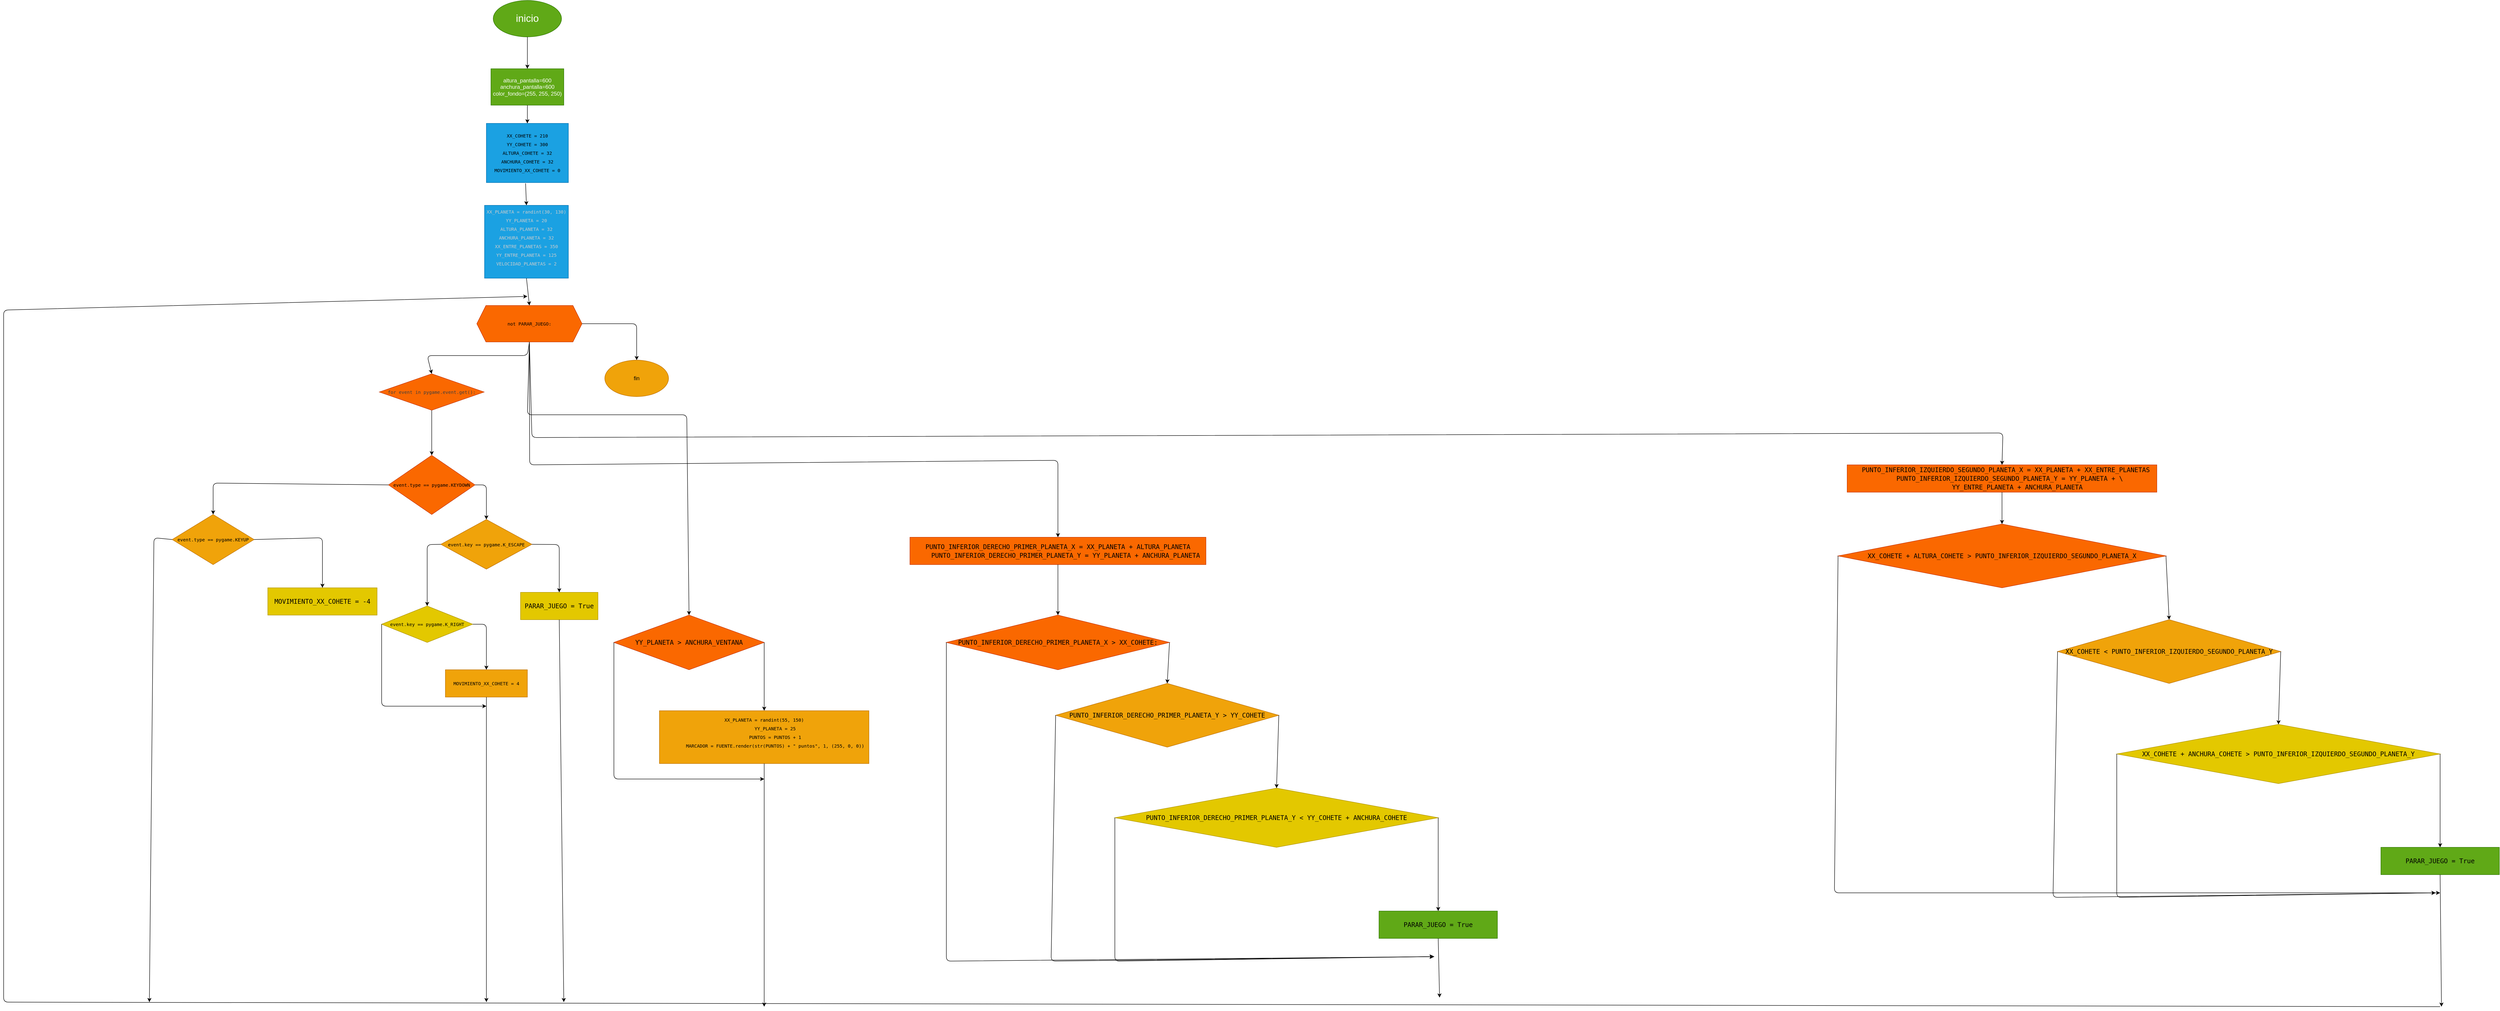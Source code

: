 <mxfile>
    <diagram id="DqlUWOgI9rXHAi3cZg-K" name="Página-1">
        <mxGraphModel dx="1482" dy="298" grid="1" gridSize="10" guides="1" tooltips="1" connect="1" arrows="1" fold="1" page="1" pageScale="1" pageWidth="827" pageHeight="1169" math="0" shadow="0">
            <root>
                <mxCell id="0"/>
                <mxCell id="1" parent="0"/>
                <mxCell id="2" value="&lt;font style=&quot;font-size: 22px;&quot;&gt;inicio&lt;/font&gt;" style="ellipse;whiteSpace=wrap;html=1;fillColor=#60a917;fontColor=#ffffff;strokeColor=#2D7600;" parent="1" vertex="1">
                    <mxGeometry x="335" y="170" width="150" height="80" as="geometry"/>
                </mxCell>
                <mxCell id="3" value="" style="edgeStyle=none;orthogonalLoop=1;jettySize=auto;html=1;exitX=0.5;exitY=1;exitDx=0;exitDy=0;entryX=0.5;entryY=0;entryDx=0;entryDy=0;" parent="1" source="2" target="4" edge="1">
                    <mxGeometry width="100" relative="1" as="geometry">
                        <mxPoint x="410" y="340" as="sourcePoint"/>
                        <mxPoint x="410" y="360" as="targetPoint"/>
                        <Array as="points"/>
                    </mxGeometry>
                </mxCell>
                <mxCell id="4" value="&lt;font&gt;altura_pantalla=600&lt;/font&gt;&lt;div&gt;&lt;font&gt;anchura_pantalla=600&lt;/font&gt;&lt;/div&gt;&lt;div&gt;&lt;font&gt;color_fondo=(255, 255, 250)&lt;/font&gt;&lt;/div&gt;" style="whiteSpace=wrap;html=1;fillColor=#60a917;fontColor=#ffffff;strokeColor=#2D7600;" parent="1" vertex="1">
                    <mxGeometry x="330" y="320" width="160" height="80" as="geometry"/>
                </mxCell>
                <mxCell id="10" value="" style="edgeStyle=none;orthogonalLoop=1;jettySize=auto;html=1;exitX=0.5;exitY=1;exitDx=0;exitDy=0;entryX=0.5;entryY=0;entryDx=0;entryDy=0;" parent="1" source="4" target="11" edge="1">
                    <mxGeometry width="100" relative="1" as="geometry">
                        <mxPoint x="250" y="520" as="sourcePoint"/>
                        <mxPoint x="410" y="440" as="targetPoint"/>
                        <Array as="points"/>
                    </mxGeometry>
                </mxCell>
                <mxCell id="11" value="&lt;div style=&quot;font-family: &amp;quot;Droid Sans Mono&amp;quot;, &amp;quot;monospace&amp;quot;, monospace; line-height: 19px; white-space: pre;&quot;&gt;&lt;div style=&quot;&quot;&gt;&lt;font style=&quot;font-size: 10px; color: rgb(0, 0, 0);&quot;&gt;&lt;span&gt;XX_COHETE&lt;/span&gt;&lt;span&gt; &lt;/span&gt;&lt;span&gt;=&lt;/span&gt;&lt;span&gt; &lt;/span&gt;&lt;span&gt;210&lt;/span&gt;&lt;/font&gt;&lt;/div&gt;&lt;div style=&quot;&quot;&gt;&lt;font style=&quot;font-size: 10px; color: rgb(0, 0, 0);&quot;&gt;&lt;span&gt;YY_COHETE&lt;/span&gt;&lt;span&gt; &lt;/span&gt;&lt;span&gt;=&lt;/span&gt;&lt;span&gt; &lt;/span&gt;&lt;span&gt;300&lt;/span&gt;&lt;/font&gt;&lt;/div&gt;&lt;div style=&quot;&quot;&gt;&lt;font style=&quot;font-size: 10px; color: rgb(0, 0, 0);&quot;&gt;&lt;span&gt;ALTURA_COHETE&lt;/span&gt;&lt;span&gt; &lt;/span&gt;&lt;span&gt;=&lt;/span&gt;&lt;span&gt; &lt;/span&gt;&lt;span&gt;32&lt;/span&gt;&lt;/font&gt;&lt;/div&gt;&lt;div style=&quot;&quot;&gt;&lt;font style=&quot;font-size: 10px; color: rgb(0, 0, 0);&quot;&gt;&lt;span&gt;ANCHURA_COHETE&lt;/span&gt;&lt;span&gt; &lt;/span&gt;&lt;span&gt;=&lt;/span&gt;&lt;span&gt; &lt;/span&gt;&lt;span&gt;32&lt;/span&gt;&lt;/font&gt;&lt;/div&gt;&lt;div style=&quot;&quot;&gt;&lt;font style=&quot;font-size: 10px; color: rgb(0, 0, 0);&quot;&gt;&lt;span&gt;MOVIMIENTO_XX_COHETE&lt;/span&gt;&lt;span&gt; &lt;/span&gt;&lt;span&gt;=&lt;/span&gt;&lt;span&gt; &lt;/span&gt;&lt;span&gt;0&lt;/span&gt;&lt;/font&gt;&lt;/div&gt;&lt;/div&gt;" style="whiteSpace=wrap;html=1;fillColor=#1ba1e2;fontColor=#ffffff;strokeColor=#006EAF;" parent="1" vertex="1">
                    <mxGeometry x="320" y="440" width="180" height="130" as="geometry"/>
                </mxCell>
                <mxCell id="12" value="" style="edgeStyle=none;orthogonalLoop=1;jettySize=auto;html=1;exitX=0.478;exitY=1.013;exitDx=0;exitDy=0;exitPerimeter=0;entryX=0.5;entryY=0;entryDx=0;entryDy=0;" parent="1" source="11" target="14" edge="1">
                    <mxGeometry width="100" relative="1" as="geometry">
                        <mxPoint x="510" y="460" as="sourcePoint"/>
                        <mxPoint x="406" y="612.069" as="targetPoint"/>
                        <Array as="points"/>
                    </mxGeometry>
                </mxCell>
                <mxCell id="14" value="&lt;div style=&quot;font-family: &amp;quot;Droid Sans Mono&amp;quot;, &amp;quot;monospace&amp;quot;, monospace; line-height: 19px; white-space: pre;&quot;&gt;&lt;div style=&quot;&quot;&gt;&lt;font style=&quot;font-size: 10px; color: rgb(204, 204, 204);&quot;&gt;&lt;span&gt;XX_PLANETA&lt;/span&gt;&lt;span&gt; &lt;/span&gt;&lt;span&gt;=&lt;/span&gt;&lt;span&gt; &lt;/span&gt;&lt;span&gt;randint&lt;/span&gt;&lt;span&gt;(&lt;/span&gt;&lt;span&gt;30&lt;/span&gt;&lt;span&gt;, &lt;/span&gt;&lt;span&gt;130&lt;/span&gt;&lt;span&gt;)&lt;/span&gt;&lt;/font&gt;&lt;/div&gt;&lt;div style=&quot;&quot;&gt;&lt;font style=&quot;font-size: 10px; color: rgb(204, 204, 204);&quot;&gt;&lt;span&gt;YY_PLANETA&lt;/span&gt;&lt;span&gt; &lt;/span&gt;&lt;span&gt;=&lt;/span&gt;&lt;span&gt; &lt;/span&gt;&lt;span&gt;20&lt;/span&gt;&lt;/font&gt;&lt;/div&gt;&lt;div style=&quot;&quot;&gt;&lt;font style=&quot;font-size: 10px; color: rgb(204, 204, 204);&quot;&gt;&lt;span&gt;ALTURA_PLANETA&lt;/span&gt;&lt;span&gt; &lt;/span&gt;&lt;span&gt;=&lt;/span&gt;&lt;span&gt; &lt;/span&gt;&lt;span&gt;32&lt;/span&gt;&lt;/font&gt;&lt;/div&gt;&lt;div style=&quot;&quot;&gt;&lt;font style=&quot;font-size: 10px; color: rgb(204, 204, 204);&quot;&gt;&lt;span&gt;ANCHURA_PLANETA&lt;/span&gt;&lt;span&gt; &lt;/span&gt;&lt;span&gt;=&lt;/span&gt;&lt;span&gt; &lt;/span&gt;&lt;span&gt;32&lt;/span&gt;&lt;/font&gt;&lt;/div&gt;&lt;div style=&quot;&quot;&gt;&lt;font style=&quot;font-size: 10px; color: rgb(204, 204, 204);&quot;&gt;&lt;span&gt;XX_ENTRE_PLANETAS&lt;/span&gt;&lt;span&gt; &lt;/span&gt;&lt;span&gt;=&lt;/span&gt;&lt;span&gt; &lt;/span&gt;&lt;span&gt;350&lt;/span&gt;&lt;/font&gt;&lt;/div&gt;&lt;div style=&quot;&quot;&gt;&lt;font style=&quot;font-size: 10px; color: rgb(204, 204, 204);&quot;&gt;&lt;span&gt;YY_ENTRE_PLANETA&lt;/span&gt;&lt;span&gt; &lt;/span&gt;&lt;span&gt;=&lt;/span&gt;&lt;span&gt; &lt;/span&gt;&lt;span&gt;125&lt;/span&gt;&lt;/font&gt;&lt;/div&gt;&lt;div style=&quot;&quot;&gt;&lt;font style=&quot;font-size: 10px; color: rgb(204, 204, 204);&quot;&gt;&lt;span&gt;VELOCIDAD_PLANETAS&lt;/span&gt;&lt;span&gt; &lt;/span&gt;&lt;span&gt;=&lt;/span&gt;&lt;span&gt; &lt;/span&gt;&lt;span&gt;2&lt;/span&gt;&lt;/font&gt;&lt;/div&gt;&lt;font style=&quot;color: rgb(204, 204, 204);&quot;&gt;&lt;br&gt;&lt;/font&gt;&lt;/div&gt;" style="whiteSpace=wrap;html=1;fillColor=#1ba1e2;fontColor=#ffffff;strokeColor=#006EAF;" parent="1" vertex="1">
                    <mxGeometry x="316" y="620" width="184" height="160" as="geometry"/>
                </mxCell>
                <mxCell id="15" value="" style="edgeStyle=none;orthogonalLoop=1;jettySize=auto;html=1;exitX=0.5;exitY=1;exitDx=0;exitDy=0;entryX=0.5;entryY=0;entryDx=0;entryDy=0;" parent="1" source="14" target="16" edge="1">
                    <mxGeometry width="100" relative="1" as="geometry">
                        <mxPoint x="290" y="910" as="sourcePoint"/>
                        <mxPoint x="390" y="910" as="targetPoint"/>
                        <Array as="points"/>
                    </mxGeometry>
                </mxCell>
                <mxCell id="16" value="&lt;div style=&quot;font-family: &amp;quot;Droid Sans Mono&amp;quot;, &amp;quot;monospace&amp;quot;, monospace; line-height: 19px; white-space: pre;&quot;&gt;&lt;div style=&quot;line-height: 19px;&quot;&gt;&lt;div style=&quot;&quot;&gt;&lt;div style=&quot;line-height: 19px;&quot;&gt;&lt;div style=&quot;&quot;&gt;&lt;span&gt;&lt;font style=&quot;font-size: 10px;&quot;&gt;&lt;span&gt;not&lt;/span&gt;&lt;span&gt; &lt;/span&gt;&lt;span&gt;PARAR_JUEGO&lt;/span&gt;&lt;span&gt;:&lt;/span&gt;&lt;/font&gt;&lt;/span&gt;&lt;/div&gt;&lt;/div&gt;&lt;/div&gt;&lt;/div&gt;&lt;/div&gt;" style="shape=hexagon;perimeter=hexagonPerimeter2;whiteSpace=wrap;html=1;fixedSize=1;fillColor=#fa6800;fontColor=#000000;strokeColor=#C73500;align=center;" parent="1" vertex="1">
                    <mxGeometry x="299" y="840" width="231" height="80" as="geometry"/>
                </mxCell>
                <mxCell id="19" value="" style="edgeStyle=none;orthogonalLoop=1;jettySize=auto;html=1;exitX=0.5;exitY=1;exitDx=0;exitDy=0;entryX=0.5;entryY=0;entryDx=0;entryDy=0;" parent="1" source="40" target="20" edge="1">
                    <mxGeometry width="100" relative="1" as="geometry">
                        <mxPoint x="200" y="980" as="sourcePoint"/>
                        <mxPoint x="360" y="960" as="targetPoint"/>
                        <Array as="points"/>
                    </mxGeometry>
                </mxCell>
                <mxCell id="20" value="&lt;div style=&quot;font-family: &amp;quot;Droid Sans Mono&amp;quot;, &amp;quot;monospace&amp;quot;, monospace; line-height: 19px; white-space: pre;&quot;&gt;&lt;font style=&quot;color: rgb(0, 0, 0); font-size: 10px;&quot;&gt;event.type == pygame.KEYDOWN&lt;/font&gt;&lt;/div&gt;" style="rhombus;whiteSpace=wrap;html=1;fillColor=#fa6800;fontColor=#000000;strokeColor=#C73500;" parent="1" vertex="1">
                    <mxGeometry x="105" y="1169" width="190" height="130" as="geometry"/>
                </mxCell>
                <mxCell id="21" value="" style="edgeStyle=none;orthogonalLoop=1;jettySize=auto;html=1;exitX=1;exitY=0.5;exitDx=0;exitDy=0;entryX=0.5;entryY=0;entryDx=0;entryDy=0;" parent="1" source="16" target="22" edge="1">
                    <mxGeometry width="100" relative="1" as="geometry">
                        <mxPoint x="510" y="900" as="sourcePoint"/>
                        <mxPoint x="650" y="960" as="targetPoint"/>
                        <Array as="points">
                            <mxPoint x="650" y="880"/>
                        </Array>
                    </mxGeometry>
                </mxCell>
                <mxCell id="22" value="fin" style="ellipse;whiteSpace=wrap;html=1;fillColor=#f0a30a;fontColor=#000000;strokeColor=#BD7000;" parent="1" vertex="1">
                    <mxGeometry x="580" y="960" width="140" height="80" as="geometry"/>
                </mxCell>
                <mxCell id="23" value="" style="edgeStyle=none;orthogonalLoop=1;jettySize=auto;html=1;exitX=0;exitY=0.5;exitDx=0;exitDy=0;entryX=0.5;entryY=0;entryDx=0;entryDy=0;" parent="1" source="20" target="24" edge="1">
                    <mxGeometry width="100" relative="1" as="geometry">
                        <mxPoint x="106" y="1069" as="sourcePoint"/>
                        <mxPoint x="40" y="1174" as="targetPoint"/>
                        <Array as="points">
                            <mxPoint x="-280" y="1230"/>
                        </Array>
                    </mxGeometry>
                </mxCell>
                <mxCell id="24" value="&lt;div style=&quot;font-family: &amp;quot;Droid Sans Mono&amp;quot;, &amp;quot;monospace&amp;quot;, monospace; line-height: 19px; white-space: pre;&quot;&gt;&lt;font style=&quot;font-size: 10px; color: rgb(0, 0, 0);&quot;&gt;&lt;span&gt;event&lt;/span&gt;&lt;span&gt;.&lt;/span&gt;&lt;span&gt;type&lt;/span&gt;&lt;span&gt; &lt;/span&gt;&lt;span&gt;==&lt;/span&gt;&lt;span&gt; &lt;/span&gt;&lt;span&gt;pygame&lt;/span&gt;&lt;span&gt;.&lt;/span&gt;&lt;span&gt;KEYUP&lt;/span&gt;&lt;/font&gt;&lt;/div&gt;" style="rhombus;whiteSpace=wrap;html=1;fillColor=#f0a30a;fontColor=#000000;strokeColor=#BD7000;" parent="1" vertex="1">
                    <mxGeometry x="-370" y="1299" width="180" height="110" as="geometry"/>
                </mxCell>
                <mxCell id="26" value="" style="edgeStyle=none;orthogonalLoop=1;jettySize=auto;html=1;exitX=1;exitY=0.5;exitDx=0;exitDy=0;entryX=0.5;entryY=0;entryDx=0;entryDy=0;" parent="1" source="20" target="27" edge="1">
                    <mxGeometry width="100" relative="1" as="geometry">
                        <mxPoint x="200" y="1230" as="sourcePoint"/>
                        <mxPoint x="320" y="1170" as="targetPoint"/>
                        <Array as="points">
                            <mxPoint x="320" y="1234"/>
                        </Array>
                    </mxGeometry>
                </mxCell>
                <mxCell id="27" value="&lt;div style=&quot;font-family: &amp;quot;Droid Sans Mono&amp;quot;, &amp;quot;monospace&amp;quot;, monospace; line-height: 19px; white-space: pre;&quot;&gt;&lt;font style=&quot;color: rgb(0, 0, 0); font-size: 10px;&quot;&gt;event.key == pygame.K_ESCAPE&lt;/font&gt;&lt;/div&gt;" style="rhombus;whiteSpace=wrap;html=1;fillColor=#f0a30a;fontColor=#000000;strokeColor=#BD7000;" parent="1" vertex="1">
                    <mxGeometry x="220" y="1310" width="200" height="109" as="geometry"/>
                </mxCell>
                <mxCell id="29" value="" style="edgeStyle=none;orthogonalLoop=1;jettySize=auto;html=1;exitX=0;exitY=0.5;exitDx=0;exitDy=0;entryX=0.5;entryY=0;entryDx=0;entryDy=0;" parent="1" source="27" target="30" edge="1">
                    <mxGeometry width="100" relative="1" as="geometry">
                        <mxPoint x="210" y="1223.5" as="sourcePoint"/>
                        <mxPoint x="200" y="1310" as="targetPoint"/>
                        <Array as="points">
                            <mxPoint x="190" y="1365"/>
                        </Array>
                    </mxGeometry>
                </mxCell>
                <mxCell id="30" value="&lt;div style=&quot;font-family: &amp;quot;Droid Sans Mono&amp;quot;, &amp;quot;monospace&amp;quot;, monospace; line-height: 19px; white-space: pre;&quot;&gt;&lt;font style=&quot;font-size: 10px; color: rgb(0, 0, 0);&quot;&gt;&lt;span&gt;event&lt;/span&gt;&lt;span&gt;.key &lt;/span&gt;&lt;span&gt;==&lt;/span&gt;&lt;span&gt; &lt;/span&gt;&lt;span&gt;pygame&lt;/span&gt;&lt;span&gt;.&lt;/span&gt;&lt;span&gt;K_RIGHT&lt;/span&gt;&lt;/font&gt;&lt;/div&gt;" style="rhombus;whiteSpace=wrap;html=1;fillColor=#e3c800;fontColor=#000000;strokeColor=#B09500;" parent="1" vertex="1">
                    <mxGeometry x="90" y="1500" width="200" height="80" as="geometry"/>
                </mxCell>
                <mxCell id="31" value="" style="edgeStyle=none;orthogonalLoop=1;jettySize=auto;html=1;exitX=1;exitY=0.5;exitDx=0;exitDy=0;entryX=0.5;entryY=0;entryDx=0;entryDy=0;" parent="1" source="27" target="32" edge="1">
                    <mxGeometry width="100" relative="1" as="geometry">
                        <mxPoint x="430" y="1280" as="sourcePoint"/>
                        <mxPoint x="470" y="1310" as="targetPoint"/>
                        <Array as="points">
                            <mxPoint x="480" y="1365"/>
                        </Array>
                    </mxGeometry>
                </mxCell>
                <mxCell id="32" value="&lt;div style=&quot;font-family: &amp;quot;Droid Sans Mono&amp;quot;, &amp;quot;monospace&amp;quot;, monospace; font-size: 14px; line-height: 19px; white-space: pre;&quot;&gt;&lt;span&gt;&lt;font style=&quot;color: rgb(0, 0, 0);&quot;&gt;&lt;span&gt;PARAR_JUEGO&lt;/span&gt;&lt;span&gt; &lt;/span&gt;&lt;span&gt;=&lt;/span&gt;&lt;span&gt; &lt;/span&gt;&lt;span&gt;True&lt;/span&gt;&lt;/font&gt;&lt;/span&gt;&lt;/div&gt;" style="whiteSpace=wrap;html=1;fillColor=#e3c800;fontColor=#000000;strokeColor=#B09500;" parent="1" vertex="1">
                    <mxGeometry x="395" y="1470" width="170" height="60" as="geometry"/>
                </mxCell>
                <mxCell id="33" value="" style="edgeStyle=none;orthogonalLoop=1;jettySize=auto;html=1;exitX=1;exitY=0.5;exitDx=0;exitDy=0;entryX=0.5;entryY=0;entryDx=0;entryDy=0;" parent="1" source="30" target="34" edge="1">
                    <mxGeometry width="100" relative="1" as="geometry">
                        <mxPoint x="140" y="1420" as="sourcePoint"/>
                        <mxPoint x="320" y="1440" as="targetPoint"/>
                        <Array as="points">
                            <mxPoint x="320" y="1540"/>
                        </Array>
                    </mxGeometry>
                </mxCell>
                <mxCell id="34" value="&lt;div style=&quot;font-family: &amp;quot;Droid Sans Mono&amp;quot;, &amp;quot;monospace&amp;quot;, monospace; line-height: 19px; white-space: pre;&quot;&gt;&lt;span&gt;&lt;font style=&quot;font-size: 10px; color: rgb(0, 0, 0);&quot;&gt;&lt;span&gt;MOVIMIENTO_XX_COHETE&lt;/span&gt;&lt;span&gt; &lt;/span&gt;&lt;span&gt;=&lt;/span&gt;&lt;span&gt; &lt;/span&gt;&lt;span&gt;4&lt;/span&gt;&lt;/font&gt;&lt;/span&gt;&lt;/div&gt;" style="whiteSpace=wrap;html=1;fillColor=#f0a30a;fontColor=#000000;strokeColor=#BD7000;" parent="1" vertex="1">
                    <mxGeometry x="230" y="1640" width="180" height="60" as="geometry"/>
                </mxCell>
                <mxCell id="35" value="" style="edgeStyle=none;orthogonalLoop=1;jettySize=auto;html=1;exitX=1;exitY=0.5;exitDx=0;exitDy=0;entryX=0.5;entryY=0;entryDx=0;entryDy=0;" parent="1" source="24" target="36" edge="1">
                    <mxGeometry width="100" relative="1" as="geometry">
                        <mxPoint x="30" y="1230" as="sourcePoint"/>
                        <mxPoint x="40" y="1280" as="targetPoint"/>
                        <Array as="points">
                            <mxPoint x="-40" y="1350"/>
                        </Array>
                    </mxGeometry>
                </mxCell>
                <mxCell id="36" value="&lt;div style=&quot;font-family: &amp;quot;Droid Sans Mono&amp;quot;, &amp;quot;monospace&amp;quot;, monospace; font-size: 14px; line-height: 19px; white-space: pre;&quot;&gt;&lt;div style=&quot;&quot;&gt;&lt;span&gt;&lt;font&gt;&lt;span&gt;MOVIMIENTO_XX_COHETE&lt;/span&gt;&lt;span&gt; &lt;/span&gt;&lt;span&gt;=&lt;/span&gt;&lt;span&gt; &lt;/span&gt;&lt;span&gt;-&lt;/span&gt;&lt;span&gt;4&lt;/span&gt;&lt;/font&gt;&lt;/span&gt;&lt;/div&gt;&lt;/div&gt;" style="whiteSpace=wrap;html=1;fillColor=#e3c800;fontColor=#000000;strokeColor=#B09500;" parent="1" vertex="1">
                    <mxGeometry x="-160" y="1460" width="240" height="60" as="geometry"/>
                </mxCell>
                <mxCell id="37" value="" style="edgeStyle=none;orthogonalLoop=1;jettySize=auto;html=1;exitX=0;exitY=0.5;exitDx=0;exitDy=0;" parent="1" source="30" edge="1">
                    <mxGeometry width="100" relative="1" as="geometry">
                        <mxPoint x="98" y="1550" as="sourcePoint"/>
                        <mxPoint x="320" y="1720" as="targetPoint"/>
                        <Array as="points">
                            <mxPoint x="90" y="1720"/>
                        </Array>
                    </mxGeometry>
                </mxCell>
                <mxCell id="38" value="" style="edgeStyle=none;orthogonalLoop=1;jettySize=auto;html=1;exitX=0.5;exitY=1;exitDx=0;exitDy=0;" parent="1" source="34" edge="1">
                    <mxGeometry width="100" relative="1" as="geometry">
                        <mxPoint x="300" y="1540" as="sourcePoint"/>
                        <mxPoint x="320" y="2370" as="targetPoint"/>
                        <Array as="points"/>
                    </mxGeometry>
                </mxCell>
                <mxCell id="39" value="" style="edgeStyle=none;orthogonalLoop=1;jettySize=auto;html=1;exitX=0.5;exitY=1;exitDx=0;exitDy=0;" parent="1" source="32" edge="1">
                    <mxGeometry width="100" relative="1" as="geometry">
                        <mxPoint x="420" y="1520" as="sourcePoint"/>
                        <mxPoint x="490" y="2370" as="targetPoint"/>
                        <Array as="points"/>
                    </mxGeometry>
                </mxCell>
                <mxCell id="40" value="&lt;span style=&quot;color: rgb(63, 63, 63); scrollbar-color: light-dark(#e2e2e2, #4b4b4b)&lt;br/&gt;&#x9;&#x9;&#x9;&#x9;&#x9;light-dark(#fbfbfb, var(--dark-panel-color)); font-family: &amp;quot;Droid Sans Mono&amp;quot;, &amp;quot;monospace&amp;quot;, monospace; font-size: 10px; text-align: left; white-space: pre;&quot;&gt;for&lt;/span&gt;&lt;span style=&quot;color: rgb(63, 63, 63); scrollbar-color: light-dark(#e2e2e2, #4b4b4b)&lt;br/&gt;&#x9;&#x9;&#x9;&#x9;&#x9;light-dark(#fbfbfb, var(--dark-panel-color)); font-family: &amp;quot;Droid Sans Mono&amp;quot;, &amp;quot;monospace&amp;quot;, monospace; font-size: 10px; text-align: left; white-space: pre;&quot;&gt; &lt;/span&gt;&lt;span style=&quot;color: rgb(63, 63, 63); scrollbar-color: light-dark(#e2e2e2, #4b4b4b)&lt;br/&gt;&#x9;&#x9;&#x9;&#x9;&#x9;light-dark(#fbfbfb, var(--dark-panel-color)); font-family: &amp;quot;Droid Sans Mono&amp;quot;, &amp;quot;monospace&amp;quot;, monospace; font-size: 10px; text-align: left; white-space: pre;&quot;&gt;event&lt;/span&gt;&lt;span style=&quot;color: rgb(63, 63, 63); scrollbar-color: light-dark(#e2e2e2, #4b4b4b)&lt;br/&gt;&#x9;&#x9;&#x9;&#x9;&#x9;light-dark(#fbfbfb, var(--dark-panel-color)); font-family: &amp;quot;Droid Sans Mono&amp;quot;, &amp;quot;monospace&amp;quot;, monospace; font-size: 10px; text-align: left; white-space: pre;&quot;&gt; &lt;/span&gt;&lt;span style=&quot;color: rgb(63, 63, 63); scrollbar-color: light-dark(#e2e2e2, #4b4b4b)&lt;br/&gt;&#x9;&#x9;&#x9;&#x9;&#x9;light-dark(#fbfbfb, var(--dark-panel-color)); font-family: &amp;quot;Droid Sans Mono&amp;quot;, &amp;quot;monospace&amp;quot;, monospace; font-size: 10px; text-align: left; white-space: pre;&quot;&gt;in&lt;/span&gt;&lt;span style=&quot;color: rgb(63, 63, 63); scrollbar-color: light-dark(#e2e2e2, #4b4b4b)&lt;br/&gt;&#x9;&#x9;&#x9;&#x9;&#x9;light-dark(#fbfbfb, var(--dark-panel-color)); font-family: &amp;quot;Droid Sans Mono&amp;quot;, &amp;quot;monospace&amp;quot;, monospace; font-size: 10px; text-align: left; white-space: pre;&quot;&gt; &lt;/span&gt;&lt;span style=&quot;color: rgb(63, 63, 63); scrollbar-color: light-dark(#e2e2e2, #4b4b4b)&lt;br/&gt;&#x9;&#x9;&#x9;&#x9;&#x9;light-dark(#fbfbfb, var(--dark-panel-color)); font-family: &amp;quot;Droid Sans Mono&amp;quot;, &amp;quot;monospace&amp;quot;, monospace; font-size: 10px; text-align: left; white-space: pre;&quot;&gt;pygame&lt;/span&gt;&lt;span style=&quot;color: rgb(63, 63, 63); scrollbar-color: light-dark(#e2e2e2, #4b4b4b)&lt;br/&gt;&#x9;&#x9;&#x9;&#x9;&#x9;light-dark(#fbfbfb, var(--dark-panel-color)); font-family: &amp;quot;Droid Sans Mono&amp;quot;, &amp;quot;monospace&amp;quot;, monospace; font-size: 10px; text-align: left; white-space: pre;&quot;&gt;.&lt;/span&gt;&lt;span style=&quot;color: rgb(63, 63, 63); scrollbar-color: light-dark(#e2e2e2, #4b4b4b)&lt;br/&gt;&#x9;&#x9;&#x9;&#x9;&#x9;light-dark(#fbfbfb, var(--dark-panel-color)); font-family: &amp;quot;Droid Sans Mono&amp;quot;, &amp;quot;monospace&amp;quot;, monospace; font-size: 10px; text-align: left; white-space: pre;&quot;&gt;event&lt;/span&gt;&lt;span style=&quot;color: rgb(63, 63, 63); scrollbar-color: light-dark(#e2e2e2, #4b4b4b)&lt;br/&gt;&#x9;&#x9;&#x9;&#x9;&#x9;light-dark(#fbfbfb, var(--dark-panel-color)); font-family: &amp;quot;Droid Sans Mono&amp;quot;, &amp;quot;monospace&amp;quot;, monospace; font-size: 10px; text-align: left; white-space: pre;&quot;&gt;.&lt;/span&gt;&lt;span style=&quot;color: rgb(63, 63, 63); scrollbar-color: light-dark(#e2e2e2, #4b4b4b)&lt;br/&gt;&#x9;&#x9;&#x9;&#x9;&#x9;light-dark(#fbfbfb, var(--dark-panel-color)); font-family: &amp;quot;Droid Sans Mono&amp;quot;, &amp;quot;monospace&amp;quot;, monospace; font-size: 10px; text-align: left; white-space: pre;&quot;&gt;get&lt;/span&gt;&lt;span style=&quot;color: rgb(63, 63, 63); scrollbar-color: light-dark(#e2e2e2, #4b4b4b)&lt;br/&gt;&#x9;&#x9;&#x9;&#x9;&#x9;light-dark(#fbfbfb, var(--dark-panel-color)); font-family: &amp;quot;Droid Sans Mono&amp;quot;, &amp;quot;monospace&amp;quot;, monospace; font-size: 10px; text-align: left; white-space: pre;&quot;&gt;():&lt;/span&gt;" style="rhombus;whiteSpace=wrap;html=1;fillColor=#fa6800;fontColor=#000000;strokeColor=#C73500;" parent="1" vertex="1">
                    <mxGeometry x="85" y="990" width="230" height="80" as="geometry"/>
                </mxCell>
                <mxCell id="42" value="" style="edgeStyle=none;orthogonalLoop=1;jettySize=auto;html=1;exitX=0.5;exitY=1;exitDx=0;exitDy=0;entryX=0.5;entryY=0;entryDx=0;entryDy=0;" parent="1" source="16" target="40" edge="1">
                    <mxGeometry width="100" relative="1" as="geometry">
                        <mxPoint x="430" y="1020" as="sourcePoint"/>
                        <mxPoint x="530" y="1020" as="targetPoint"/>
                        <Array as="points">
                            <mxPoint x="410" y="950"/>
                            <mxPoint x="190" y="950"/>
                        </Array>
                    </mxGeometry>
                </mxCell>
                <mxCell id="43" value="" style="edgeStyle=none;orthogonalLoop=1;jettySize=auto;html=1;exitX=0;exitY=0.5;exitDx=0;exitDy=0;" parent="1" source="24" edge="1">
                    <mxGeometry width="100" relative="1" as="geometry">
                        <mxPoint x="-370" y="1600" as="sourcePoint"/>
                        <mxPoint x="-420" y="2370" as="targetPoint"/>
                        <Array as="points">
                            <mxPoint x="-410" y="1350"/>
                        </Array>
                    </mxGeometry>
                </mxCell>
                <mxCell id="45" value="" style="edgeStyle=none;orthogonalLoop=1;jettySize=auto;html=1;exitX=0.5;exitY=1;exitDx=0;exitDy=0;entryX=0.5;entryY=0;entryDx=0;entryDy=0;" parent="1" source="16" target="46" edge="1">
                    <mxGeometry width="100" relative="1" as="geometry">
                        <mxPoint x="410" y="1070" as="sourcePoint"/>
                        <mxPoint x="760" y="1410" as="targetPoint"/>
                        <Array as="points">
                            <mxPoint x="410" y="1080"/>
                            <mxPoint x="760" y="1080"/>
                        </Array>
                    </mxGeometry>
                </mxCell>
                <mxCell id="46" value="&lt;div style=&quot;font-family: &amp;quot;Droid Sans Mono&amp;quot;, &amp;quot;monospace&amp;quot;, monospace; font-size: 14px; line-height: 19px; white-space: pre;&quot;&gt;&lt;font style=&quot;color: rgb(0, 0, 0);&quot;&gt;&lt;span&gt;YY_PLANETA&lt;/span&gt;&lt;span&gt; &lt;/span&gt;&lt;span&gt;&amp;gt;&lt;/span&gt;&lt;span&gt; &lt;/span&gt;&lt;span&gt;ANCHURA_VENTANA&lt;/span&gt;&lt;/font&gt;&lt;/div&gt;" style="rhombus;whiteSpace=wrap;html=1;fillColor=#fa6800;fontColor=#000000;strokeColor=#C73500;" parent="1" vertex="1">
                    <mxGeometry x="600" y="1520" width="330" height="120" as="geometry"/>
                </mxCell>
                <mxCell id="47" value="" style="edgeStyle=none;orthogonalLoop=1;jettySize=auto;html=1;exitX=0;exitY=0.5;exitDx=0;exitDy=0;" parent="1" source="46" edge="1">
                    <mxGeometry width="100" relative="1" as="geometry">
                        <mxPoint x="620" y="1760" as="sourcePoint"/>
                        <mxPoint x="930" y="1880" as="targetPoint"/>
                        <Array as="points">
                            <mxPoint x="600" y="1880"/>
                        </Array>
                    </mxGeometry>
                </mxCell>
                <mxCell id="49" value="" style="edgeStyle=none;orthogonalLoop=1;jettySize=auto;html=1;exitX=1;exitY=0.5;exitDx=0;exitDy=0;entryX=0.5;entryY=0;entryDx=0;entryDy=0;" parent="1" source="46" target="51" edge="1">
                    <mxGeometry width="100" relative="1" as="geometry">
                        <mxPoint x="870" y="1680" as="sourcePoint"/>
                        <mxPoint x="930" y="1720" as="targetPoint"/>
                        <Array as="points"/>
                    </mxGeometry>
                </mxCell>
                <mxCell id="51" value="&lt;div style=&quot;font-family: &amp;quot;Droid Sans Mono&amp;quot;, &amp;quot;monospace&amp;quot;, monospace; line-height: 19px; white-space: pre;&quot;&gt;&lt;div style=&quot;&quot;&gt;&lt;font style=&quot;font-size: 10px;&quot;&gt;XX_PLANETA = randint(55, 150)&lt;/font&gt;&lt;/div&gt;&lt;div style=&quot;&quot;&gt;&lt;span&gt;&lt;font style=&quot;font-size: 10px;&quot;&gt;&lt;span&gt;        &lt;/span&gt;&lt;span&gt;YY_PLANETA&lt;/span&gt;&lt;span&gt; &lt;/span&gt;&lt;span&gt;=&lt;/span&gt;&lt;span&gt; &lt;/span&gt;&lt;span&gt;25&lt;/span&gt;&lt;/font&gt;&lt;/span&gt;&lt;/div&gt;&lt;div style=&quot;&quot;&gt;&lt;span&gt;&lt;font style=&quot;font-size: 10px;&quot;&gt;&lt;span&gt;        &lt;/span&gt;&lt;span&gt;PUNTOS&lt;/span&gt;&lt;span&gt; &lt;/span&gt;&lt;span&gt;=&lt;/span&gt;&lt;span&gt; &lt;/span&gt;&lt;span&gt;PUNTOS&lt;/span&gt;&lt;span&gt; &lt;/span&gt;&lt;span&gt;+&lt;/span&gt;&lt;span&gt; &lt;/span&gt;&lt;span&gt;1&lt;/span&gt;&lt;/font&gt;&lt;/span&gt;&lt;/div&gt;&lt;div style=&quot;&quot;&gt;&lt;span&gt;&lt;font style=&quot;font-size: 10px;&quot;&gt;&lt;span&gt;        &lt;/span&gt;&lt;span&gt;MARCADOR&lt;/span&gt;&lt;span&gt; &lt;/span&gt;&lt;span&gt;=&lt;/span&gt;&lt;span&gt; &lt;/span&gt;&lt;span&gt;FUENTE&lt;/span&gt;&lt;span&gt;.&lt;/span&gt;&lt;span&gt;render&lt;/span&gt;&lt;span&gt;(&lt;/span&gt;&lt;span&gt;str&lt;/span&gt;&lt;span&gt;(&lt;/span&gt;&lt;span&gt;PUNTOS&lt;/span&gt;&lt;span&gt;) &lt;/span&gt;&lt;span&gt;+&lt;/span&gt;&lt;span&gt; &lt;/span&gt;&lt;span&gt;&quot; puntos&quot;&lt;/span&gt;&lt;span&gt;, &lt;/span&gt;&lt;span&gt;1&lt;/span&gt;&lt;span&gt;, (&lt;/span&gt;&lt;span&gt;255&lt;/span&gt;&lt;span&gt;, &lt;/span&gt;&lt;span&gt;0&lt;/span&gt;&lt;span&gt;, &lt;/span&gt;&lt;span&gt;0&lt;/span&gt;&lt;span&gt;))&lt;/span&gt;&lt;/font&gt;&lt;/span&gt;&lt;/div&gt;&lt;font style=&quot;font-size: 14px; color: rgb(0, 0, 0);&quot;&gt;&lt;br&gt;&lt;/font&gt;&lt;/div&gt;" style="whiteSpace=wrap;html=1;fillColor=#f0a30a;fontColor=#000000;strokeColor=#BD7000;" parent="1" vertex="1">
                    <mxGeometry x="700" y="1730" width="460" height="116" as="geometry"/>
                </mxCell>
                <mxCell id="53" value="" style="edgeStyle=none;orthogonalLoop=1;jettySize=auto;html=1;exitX=0.5;exitY=1;exitDx=0;exitDy=0;" parent="1" source="51" edge="1">
                    <mxGeometry width="100" relative="1" as="geometry">
                        <mxPoint x="890" y="1940" as="sourcePoint"/>
                        <mxPoint x="930" y="2380" as="targetPoint"/>
                        <Array as="points"/>
                    </mxGeometry>
                </mxCell>
                <mxCell id="54" value="" style="edgeStyle=none;orthogonalLoop=1;jettySize=auto;html=1;exitX=0.5;exitY=1;exitDx=0;exitDy=0;entryX=0.5;entryY=0;entryDx=0;entryDy=0;" parent="1" source="16" target="79" edge="1">
                    <mxGeometry width="100" relative="1" as="geometry">
                        <mxPoint x="500" y="1150" as="sourcePoint"/>
                        <mxPoint x="1575" y="1270" as="targetPoint"/>
                        <Array as="points">
                            <mxPoint x="415" y="1190"/>
                            <mxPoint x="1575" y="1180"/>
                        </Array>
                    </mxGeometry>
                </mxCell>
                <mxCell id="55" value="&lt;div style=&quot;font-family: &amp;quot;Droid Sans Mono&amp;quot;, &amp;quot;monospace&amp;quot;, monospace; font-size: 14px; line-height: 19px; white-space: pre;&quot;&gt;&lt;font style=&quot;color: rgb(0, 0, 0);&quot;&gt;&lt;span&gt;PUNTO_INFERIOR_DERECHO_PRIMER_PLANETA_X&lt;/span&gt;&lt;span&gt; &lt;/span&gt;&lt;span&gt;&amp;gt;&lt;/span&gt;&lt;span&gt; &lt;/span&gt;&lt;span&gt;XX_COHETE&lt;/span&gt;&lt;span&gt;:&lt;/span&gt;&lt;/font&gt;&lt;/div&gt;" style="rhombus;whiteSpace=wrap;html=1;fillColor=#fa6800;fontColor=#000000;strokeColor=#C73500;" parent="1" vertex="1">
                    <mxGeometry x="1330" y="1520" width="490" height="120" as="geometry"/>
                </mxCell>
                <mxCell id="65" value="&lt;div style=&quot;font-family: &amp;quot;Droid Sans Mono&amp;quot;, &amp;quot;monospace&amp;quot;, monospace; font-size: 14px; line-height: 19px; white-space: pre;&quot;&gt;&lt;span&gt;&lt;font style=&quot;color: rgb(0, 0, 0);&quot;&gt;&lt;span&gt;PUNTO_INFERIOR_DERECHO_PRIMER_PLANETA_Y&lt;/span&gt;&lt;span&gt; &lt;/span&gt;&lt;span&gt;&amp;gt;&lt;/span&gt;&lt;span&gt; &lt;/span&gt;&lt;span&gt;YY_COHETE&lt;/span&gt;&lt;/font&gt;&lt;/span&gt;&lt;/div&gt;" style="rhombus;whiteSpace=wrap;html=1;fillColor=#f0a30a;fontColor=#000000;strokeColor=#BD7000;" parent="1" vertex="1">
                    <mxGeometry x="1570" y="1670" width="490" height="140" as="geometry"/>
                </mxCell>
                <mxCell id="67" value="" style="edgeStyle=none;orthogonalLoop=1;jettySize=auto;html=1;exitX=1;exitY=0.5;exitDx=0;exitDy=0;entryX=0.5;entryY=0;entryDx=0;entryDy=0;" parent="1" source="55" target="65" edge="1">
                    <mxGeometry width="100" relative="1" as="geometry">
                        <mxPoint x="1990" y="1610" as="sourcePoint"/>
                        <mxPoint x="2090" y="1610" as="targetPoint"/>
                        <Array as="points"/>
                    </mxGeometry>
                </mxCell>
                <mxCell id="68" value="" style="edgeStyle=none;orthogonalLoop=1;jettySize=auto;html=1;exitX=0;exitY=0.5;exitDx=0;exitDy=0;" parent="1" source="65" edge="1">
                    <mxGeometry width="100" relative="1" as="geometry">
                        <mxPoint x="1600" y="1830" as="sourcePoint"/>
                        <mxPoint x="2400" y="2270" as="targetPoint"/>
                        <Array as="points">
                            <mxPoint x="1560" y="2280"/>
                        </Array>
                    </mxGeometry>
                </mxCell>
                <mxCell id="69" value="" style="edgeStyle=none;orthogonalLoop=1;jettySize=auto;html=1;exitX=1;exitY=0.5;exitDx=0;exitDy=0;entryX=0.5;entryY=0;entryDx=0;entryDy=0;" parent="1" source="65" target="70" edge="1">
                    <mxGeometry width="100" relative="1" as="geometry">
                        <mxPoint x="1760" y="1940" as="sourcePoint"/>
                        <mxPoint x="2060" y="1880" as="targetPoint"/>
                        <Array as="points"/>
                    </mxGeometry>
                </mxCell>
                <mxCell id="70" value="&lt;div style=&quot;font-family: &amp;quot;Droid Sans Mono&amp;quot;, &amp;quot;monospace&amp;quot;, monospace; font-size: 14px; line-height: 19px; white-space: pre;&quot;&gt;&lt;font style=&quot;color: rgb(0, 0, 0);&quot;&gt;&lt;span&gt;PUNTO_INFERIOR_DERECHO_PRIMER_PLANETA_Y&lt;/span&gt;&lt;span&gt; &lt;/span&gt;&lt;span&gt;&amp;lt;&lt;/span&gt;&lt;span&gt; &lt;/span&gt;&lt;span&gt;YY_COHETE&lt;/span&gt;&lt;span&gt; &lt;/span&gt;&lt;span&gt;+&lt;/span&gt;&lt;span&gt; &lt;/span&gt;&lt;span&gt;ANCHURA_COHETE&lt;/span&gt;&lt;/font&gt;&lt;/div&gt;" style="rhombus;whiteSpace=wrap;html=1;fillColor=#e3c800;fontColor=#000000;strokeColor=#B09500;" parent="1" vertex="1">
                    <mxGeometry x="1700" y="1900" width="710" height="130" as="geometry"/>
                </mxCell>
                <mxCell id="71" value="" style="edgeStyle=none;orthogonalLoop=1;jettySize=auto;html=1;exitX=1;exitY=0.5;exitDx=0;exitDy=0;entryX=0.5;entryY=0;entryDx=0;entryDy=0;" parent="1" source="70" target="72" edge="1">
                    <mxGeometry width="100" relative="1" as="geometry">
                        <mxPoint x="2210" y="2170" as="sourcePoint"/>
                        <mxPoint x="2410" y="2160" as="targetPoint"/>
                        <Array as="points"/>
                    </mxGeometry>
                </mxCell>
                <mxCell id="72" value="&lt;div style=&quot;font-family: &amp;quot;Droid Sans Mono&amp;quot;, &amp;quot;monospace&amp;quot;, monospace; font-size: 14px; line-height: 19px; white-space: pre;&quot;&gt;&lt;font style=&quot;color: rgb(0, 0, 0);&quot;&gt;&lt;span&gt;PARAR_JUEGO&lt;/span&gt;&lt;span&gt; &lt;/span&gt;&lt;span&gt;=&lt;/span&gt;&lt;span&gt; &lt;/span&gt;&lt;span&gt;True&lt;/span&gt;&lt;/font&gt;&lt;/div&gt;" style="whiteSpace=wrap;html=1;fillColor=#60a917;fontColor=#ffffff;strokeColor=#2D7600;" parent="1" vertex="1">
                    <mxGeometry x="2280" y="2170" width="260" height="60" as="geometry"/>
                </mxCell>
                <mxCell id="75" value="" style="edgeStyle=none;orthogonalLoop=1;jettySize=auto;html=1;exitX=0;exitY=0.5;exitDx=0;exitDy=0;" parent="1" source="70" edge="1">
                    <mxGeometry width="100" relative="1" as="geometry">
                        <mxPoint x="2010" y="2180" as="sourcePoint"/>
                        <mxPoint x="2400" y="2270" as="targetPoint"/>
                        <Array as="points">
                            <mxPoint x="1700" y="2280"/>
                        </Array>
                    </mxGeometry>
                </mxCell>
                <mxCell id="76" value="" style="edgeStyle=none;orthogonalLoop=1;jettySize=auto;html=1;exitX=0.5;exitY=1;exitDx=0;exitDy=0;" parent="1" source="72" edge="1">
                    <mxGeometry width="100" relative="1" as="geometry">
                        <mxPoint x="2110" y="2180" as="sourcePoint"/>
                        <mxPoint x="2413" y="2360" as="targetPoint"/>
                        <Array as="points"/>
                    </mxGeometry>
                </mxCell>
                <mxCell id="77" value="" style="edgeStyle=none;orthogonalLoop=1;jettySize=auto;html=1;exitX=0;exitY=0.5;exitDx=0;exitDy=0;" parent="1" source="55" edge="1">
                    <mxGeometry width="100" relative="1" as="geometry">
                        <mxPoint x="1300" y="1730" as="sourcePoint"/>
                        <mxPoint x="2401.538" y="2270" as="targetPoint"/>
                        <Array as="points">
                            <mxPoint x="1330" y="2280"/>
                        </Array>
                    </mxGeometry>
                </mxCell>
                <mxCell id="78" value="" style="edgeStyle=none;orthogonalLoop=1;jettySize=auto;html=1;exitX=0.5;exitY=1;exitDx=0;exitDy=0;entryX=0.5;entryY=0;entryDx=0;entryDy=0;" parent="1" source="16" target="82" edge="1">
                    <mxGeometry width="100" relative="1" as="geometry">
                        <mxPoint x="480" y="1120" as="sourcePoint"/>
                        <mxPoint x="3640" y="1130" as="targetPoint"/>
                        <Array as="points">
                            <mxPoint x="420" y="1130"/>
                            <mxPoint x="3650" y="1120"/>
                        </Array>
                    </mxGeometry>
                </mxCell>
                <mxCell id="79" value="&lt;div style=&quot;font-family: &amp;quot;Droid Sans Mono&amp;quot;, &amp;quot;monospace&amp;quot;, monospace; font-size: 14px; line-height: 19px; white-space: pre;&quot;&gt;&lt;div style=&quot;&quot;&gt;&lt;font style=&quot;color: rgb(0, 0, 0);&quot;&gt;&lt;span&gt;PUNTO_INFERIOR_DERECHO_PRIMER_PLANETA_X&lt;/span&gt;&lt;span&gt; &lt;/span&gt;&lt;span&gt;=&lt;/span&gt;&lt;span&gt; &lt;/span&gt;&lt;span&gt;XX_PLANETA&lt;/span&gt;&lt;span&gt; &lt;/span&gt;&lt;span&gt;+&lt;/span&gt;&lt;span&gt; &lt;/span&gt;&lt;span&gt;ALTURA_PLANETA&lt;/span&gt;&lt;/font&gt;&lt;/div&gt;&lt;div style=&quot;&quot;&gt;&lt;font style=&quot;color: rgb(0, 0, 0);&quot;&gt;&lt;span&gt;    &lt;/span&gt;&lt;span&gt;PUNTO_INFERIOR_DERECHO_PRIMER_PLANETA_Y&lt;/span&gt;&lt;span&gt; &lt;/span&gt;&lt;span&gt;=&lt;/span&gt;&lt;span&gt; &lt;/span&gt;&lt;span&gt;YY_PLANETA&lt;/span&gt;&lt;span&gt; &lt;/span&gt;&lt;span&gt;+&lt;/span&gt;&lt;span&gt; &lt;/span&gt;&lt;span&gt;ANCHURA_PLANETA&lt;/span&gt;&lt;/font&gt;&lt;/div&gt;&lt;/div&gt;" style="whiteSpace=wrap;html=1;fillColor=#fa6800;fontColor=#000000;strokeColor=#C73500;" parent="1" vertex="1">
                    <mxGeometry x="1250" y="1349" width="650" height="60" as="geometry"/>
                </mxCell>
                <mxCell id="81" value="" style="edgeStyle=none;orthogonalLoop=1;jettySize=auto;html=1;exitX=0.5;exitY=1;exitDx=0;exitDy=0;entryX=0.5;entryY=0;entryDx=0;entryDy=0;" parent="1" source="79" target="55" edge="1">
                    <mxGeometry width="100" relative="1" as="geometry">
                        <mxPoint x="1570" y="1440" as="sourcePoint"/>
                        <mxPoint x="1670" y="1440" as="targetPoint"/>
                        <Array as="points"/>
                    </mxGeometry>
                </mxCell>
                <mxCell id="82" value="&lt;div style=&quot;font-family: &amp;quot;Droid Sans Mono&amp;quot;, &amp;quot;monospace&amp;quot;, monospace; font-size: 14px; line-height: 19px; white-space: pre;&quot;&gt;&lt;div style=&quot;&quot;&gt;&lt;font style=&quot;color: rgb(0, 0, 0);&quot;&gt;  PUNTO_INFERIOR_IZQUIERDO_SEGUNDO_PLANETA_X = XX_PLANETA + XX_ENTRE_PLANETAS&lt;/font&gt;&lt;/div&gt;&lt;div style=&quot;&quot;&gt;&lt;span&gt;&lt;font style=&quot;color: rgb(0, 0, 0);&quot;&gt;&lt;span&gt;    &lt;/span&gt;&lt;span&gt;PUNTO_INFERIOR_IZQUIERDO_SEGUNDO_PLANETA_Y&lt;/span&gt;&lt;span&gt; &lt;/span&gt;&lt;span&gt;=&lt;/span&gt;&lt;span&gt; &lt;/span&gt;&lt;span&gt;YY_PLANETA&lt;/span&gt;&lt;span&gt; &lt;/span&gt;&lt;span&gt;+&lt;/span&gt;&lt;span&gt; \&lt;/span&gt;&lt;/font&gt;&lt;/span&gt;&lt;/div&gt;&lt;div style=&quot;&quot;&gt;&lt;font style=&quot;color: rgb(0, 0, 0);&quot;&gt;&lt;span&gt;        &lt;/span&gt;&lt;span&gt;YY_ENTRE_PLANETA&lt;/span&gt;&lt;span&gt; &lt;/span&gt;&lt;span&gt;+&lt;/span&gt;&lt;span&gt; &lt;/span&gt;&lt;span&gt;ANCHURA_PLANETA&lt;/span&gt;&lt;/font&gt;&lt;/div&gt;&lt;/div&gt;" style="rounded=0;whiteSpace=wrap;html=1;fillColor=#fa6800;fontColor=#000000;strokeColor=#C73500;" parent="1" vertex="1">
                    <mxGeometry x="3308" y="1190" width="680" height="60" as="geometry"/>
                </mxCell>
                <mxCell id="83" value="" style="edgeStyle=none;orthogonalLoop=1;jettySize=auto;html=1;exitX=0.5;exitY=1;exitDx=0;exitDy=0;entryX=0.5;entryY=0;entryDx=0;entryDy=0;" parent="1" source="82" target="84" edge="1">
                    <mxGeometry width="100" relative="1" as="geometry">
                        <mxPoint x="3480" y="1480" as="sourcePoint"/>
                        <mxPoint x="3648" y="1330" as="targetPoint"/>
                        <Array as="points"/>
                    </mxGeometry>
                </mxCell>
                <mxCell id="84" value="&lt;div style=&quot;font-family: &amp;quot;Droid Sans Mono&amp;quot;, &amp;quot;monospace&amp;quot;, monospace; font-size: 14px; line-height: 19px; white-space: pre;&quot;&gt;&lt;font style=&quot;color: rgb(0, 0, 0);&quot;&gt;&lt;span&gt;XX_COHETE&lt;/span&gt;&lt;span&gt; &lt;/span&gt;&lt;span&gt;+&lt;/span&gt;&lt;span&gt; &lt;/span&gt;&lt;span&gt;ALTURA_COHETE&lt;/span&gt;&lt;span&gt; &lt;/span&gt;&lt;span&gt;&amp;gt;&lt;/span&gt;&lt;span&gt; &lt;/span&gt;&lt;span&gt;PUNTO_INFERIOR_IZQUIERDO_SEGUNDO_PLANETA_X&lt;/span&gt;&lt;/font&gt;&lt;/div&gt;" style="rhombus;whiteSpace=wrap;html=1;fillColor=#fa6800;fontColor=#000000;strokeColor=#C73500;" parent="1" vertex="1">
                    <mxGeometry x="3288" y="1320" width="720" height="140" as="geometry"/>
                </mxCell>
                <mxCell id="85" value="&lt;div style=&quot;font-family: &amp;quot;Droid Sans Mono&amp;quot;, &amp;quot;monospace&amp;quot;, monospace; font-size: 14px; line-height: 19px; white-space: pre;&quot;&gt;&lt;div style=&quot;line-height: 19px;&quot;&gt;&lt;font style=&quot;color: rgb(0, 0, 0);&quot;&gt;&lt;span&gt;XX_COHETE&lt;/span&gt;&lt;span&gt; &lt;/span&gt;&lt;span&gt;&amp;lt;&lt;/span&gt;&lt;span&gt; &lt;/span&gt;&lt;span&gt;PUNTO_INFERIOR_IZQUIERDO_SEGUNDO_PLANETA_Y&lt;/span&gt;&lt;/font&gt;&lt;/div&gt;&lt;/div&gt;" style="rhombus;whiteSpace=wrap;html=1;fillColor=#f0a30a;fontColor=#000000;strokeColor=#BD7000;" parent="1" vertex="1">
                    <mxGeometry x="3770" y="1530" width="490" height="140" as="geometry"/>
                </mxCell>
                <mxCell id="86" value="" style="edgeStyle=none;orthogonalLoop=1;jettySize=auto;html=1;exitX=0;exitY=0.5;exitDx=0;exitDy=0;" parent="1" source="85" edge="1">
                    <mxGeometry width="100" relative="1" as="geometry">
                        <mxPoint x="3800" y="1690" as="sourcePoint"/>
                        <mxPoint x="4600" y="2130" as="targetPoint"/>
                        <Array as="points">
                            <mxPoint x="3760" y="2140"/>
                        </Array>
                    </mxGeometry>
                </mxCell>
                <mxCell id="87" value="" style="edgeStyle=none;orthogonalLoop=1;jettySize=auto;html=1;exitX=1;exitY=0.5;exitDx=0;exitDy=0;entryX=0.5;entryY=0;entryDx=0;entryDy=0;" parent="1" source="85" target="88" edge="1">
                    <mxGeometry width="100" relative="1" as="geometry">
                        <mxPoint x="3960" y="1800" as="sourcePoint"/>
                        <mxPoint x="4260" y="1740" as="targetPoint"/>
                        <Array as="points"/>
                    </mxGeometry>
                </mxCell>
                <mxCell id="88" value="&lt;div style=&quot;font-family: &amp;quot;Droid Sans Mono&amp;quot;, &amp;quot;monospace&amp;quot;, monospace; font-size: 14px; line-height: 19px; white-space: pre;&quot;&gt;&lt;div style=&quot;line-height: 19px;&quot;&gt;&lt;font style=&quot;color: rgb(0, 0, 0);&quot;&gt;&lt;span&gt;XX_COHETE&lt;/span&gt;&lt;span&gt; &lt;/span&gt;&lt;span&gt;+&lt;/span&gt;&lt;span&gt; &lt;/span&gt;&lt;span&gt;ANCHURA_COHETE&lt;/span&gt;&lt;span&gt; &lt;/span&gt;&lt;span&gt;&amp;gt;&lt;/span&gt;&lt;span&gt; &lt;/span&gt;&lt;span&gt;PUNTO_INFERIOR_IZQUIERDO_SEGUNDO_PLANETA_Y&lt;/span&gt;&lt;/font&gt;&lt;/div&gt;&lt;/div&gt;" style="rhombus;whiteSpace=wrap;html=1;fillColor=#e3c800;fontColor=#000000;strokeColor=#B09500;" parent="1" vertex="1">
                    <mxGeometry x="3900" y="1760" width="710" height="130" as="geometry"/>
                </mxCell>
                <mxCell id="89" value="" style="edgeStyle=none;orthogonalLoop=1;jettySize=auto;html=1;exitX=1;exitY=0.5;exitDx=0;exitDy=0;entryX=0.5;entryY=0;entryDx=0;entryDy=0;" parent="1" source="88" target="90" edge="1">
                    <mxGeometry width="100" relative="1" as="geometry">
                        <mxPoint x="4410" y="2030" as="sourcePoint"/>
                        <mxPoint x="4610" y="2020" as="targetPoint"/>
                        <Array as="points"/>
                    </mxGeometry>
                </mxCell>
                <mxCell id="90" value="&lt;div style=&quot;font-family: &amp;quot;Droid Sans Mono&amp;quot;, &amp;quot;monospace&amp;quot;, monospace; font-size: 14px; line-height: 19px; white-space: pre;&quot;&gt;&lt;div style=&quot;line-height: 19px;&quot;&gt;&lt;font style=&quot;color: rgb(0, 0, 0);&quot;&gt;&lt;span&gt;PARAR_JUEGO&lt;/span&gt;&lt;span&gt; &lt;/span&gt;&lt;span&gt;=&lt;/span&gt;&lt;span&gt; &lt;/span&gt;&lt;span&gt;True&lt;/span&gt;&lt;/font&gt;&lt;/div&gt;&lt;/div&gt;" style="whiteSpace=wrap;html=1;fillColor=#60a917;fontColor=#ffffff;strokeColor=#2D7600;" parent="1" vertex="1">
                    <mxGeometry x="4480" y="2030" width="260" height="60" as="geometry"/>
                </mxCell>
                <mxCell id="91" value="" style="edgeStyle=none;orthogonalLoop=1;jettySize=auto;html=1;exitX=0;exitY=0.5;exitDx=0;exitDy=0;" parent="1" source="88" edge="1">
                    <mxGeometry width="100" relative="1" as="geometry">
                        <mxPoint x="4210" y="2040" as="sourcePoint"/>
                        <mxPoint x="4600" y="2130" as="targetPoint"/>
                        <Array as="points">
                            <mxPoint x="3900" y="2140"/>
                        </Array>
                    </mxGeometry>
                </mxCell>
                <mxCell id="92" value="" style="edgeStyle=none;orthogonalLoop=1;jettySize=auto;html=1;exitX=0.5;exitY=1;exitDx=0;exitDy=0;" parent="1" source="90" edge="1">
                    <mxGeometry width="100" relative="1" as="geometry">
                        <mxPoint x="4310" y="2040" as="sourcePoint"/>
                        <mxPoint x="4613" y="2380" as="targetPoint"/>
                        <Array as="points"/>
                    </mxGeometry>
                </mxCell>
                <mxCell id="94" value="" style="edgeStyle=none;orthogonalLoop=1;jettySize=auto;html=1;exitX=1;exitY=0.5;exitDx=0;exitDy=0;entryX=0.5;entryY=0;entryDx=0;entryDy=0;" parent="1" source="84" target="85" edge="1">
                    <mxGeometry width="100" relative="1" as="geometry">
                        <mxPoint x="4350" y="1360" as="sourcePoint"/>
                        <mxPoint x="4450" y="1360" as="targetPoint"/>
                        <Array as="points"/>
                    </mxGeometry>
                </mxCell>
                <mxCell id="95" value="" style="edgeStyle=none;orthogonalLoop=1;jettySize=auto;html=1;exitX=0;exitY=0.5;exitDx=0;exitDy=0;" parent="1" source="84" edge="1">
                    <mxGeometry width="100" relative="1" as="geometry">
                        <mxPoint x="3230" y="1790" as="sourcePoint"/>
                        <mxPoint x="4610" y="2130" as="targetPoint"/>
                        <Array as="points">
                            <mxPoint x="3280" y="2130"/>
                        </Array>
                    </mxGeometry>
                </mxCell>
                <mxCell id="96" value="" style="edgeStyle=none;orthogonalLoop=1;jettySize=auto;html=1;" parent="1" edge="1">
                    <mxGeometry width="100" relative="1" as="geometry">
                        <mxPoint x="4610" y="2380" as="sourcePoint"/>
                        <mxPoint x="410" y="820" as="targetPoint"/>
                        <Array as="points">
                            <mxPoint x="-740" y="2370"/>
                            <mxPoint x="-740" y="850"/>
                        </Array>
                    </mxGeometry>
                </mxCell>
            </root>
        </mxGraphModel>
    </diagram>
</mxfile>